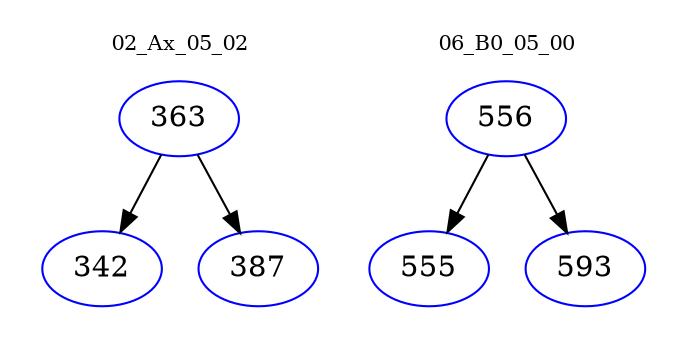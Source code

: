digraph{
subgraph cluster_0 {
color = white
label = "02_Ax_05_02";
fontsize=10;
T0_363 [label="363", color="blue"]
T0_363 -> T0_342 [color="black"]
T0_342 [label="342", color="blue"]
T0_363 -> T0_387 [color="black"]
T0_387 [label="387", color="blue"]
}
subgraph cluster_1 {
color = white
label = "06_B0_05_00";
fontsize=10;
T1_556 [label="556", color="blue"]
T1_556 -> T1_555 [color="black"]
T1_555 [label="555", color="blue"]
T1_556 -> T1_593 [color="black"]
T1_593 [label="593", color="blue"]
}
}
